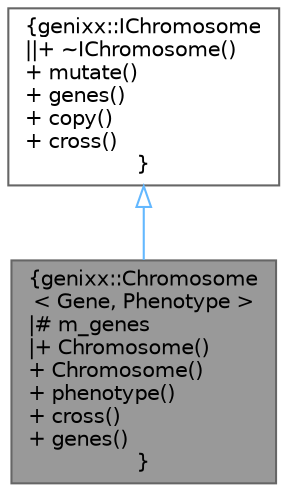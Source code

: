 digraph "genixx::Chromosome&lt; Gene, Phenotype &gt;"
{
 // LATEX_PDF_SIZE
  bgcolor="transparent";
  edge [fontname=Helvetica,fontsize=10,labelfontname=Helvetica,labelfontsize=10];
  node [fontname=Helvetica,fontsize=10,shape=box,height=0.2,width=0.4];
  Node1 [label="{genixx::Chromosome\l\< Gene, Phenotype \>\n|# m_genes\l|+ Chromosome()\l+ Chromosome()\l+ phenotype()\l+ cross()\l+ genes()\l}",height=0.2,width=0.4,color="gray40", fillcolor="grey60", style="filled", fontcolor="black",tooltip=" "];
  Node2 -> Node1 [dir="back",color="steelblue1",style="solid",arrowtail="onormal"];
  Node2 [label="{genixx::IChromosome\n||+ ~IChromosome()\l+ mutate()\l+ genes()\l+ copy()\l+ cross()\l}",height=0.2,width=0.4,color="gray40", fillcolor="white", style="filled",URL="$classgenixx_1_1IChromosome.html",tooltip=" "];
}
